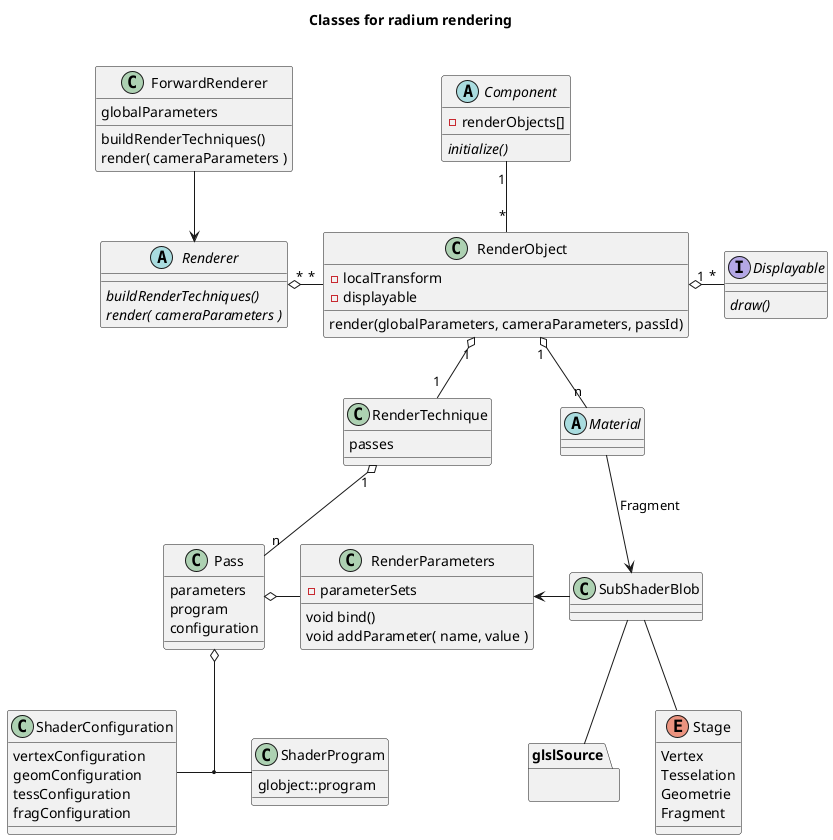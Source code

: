 @startuml
title Classes for radium rendering\n

abstract class Component {
- renderObjects[]
{abstract} initialize()
}

class RenderParameters {
- parameterSets
void bind()
void addParameter( name, value )
}

class RenderObject {
- localTransform
- displayable
render(globalParameters, cameraParameters, passId)
}

class RenderTechnique {
passes
}

abstract class Renderer {
{abstract} buildRenderTechniques()
{abstract} render( cameraParameters )
}

class ForwardRenderer {
globalParameters
buildRenderTechniques()
render( cameraParameters )
}

class Pass{
parameters
program
configuration
}

class ShaderProgram {
globject::program
}

class ShaderConfiguration {
vertexConfiguration
geomConfiguration
tessConfiguration
fragConfiguration
}

interface Displayable {
{abstract} draw()
}

abstract class Material

enum Stage {
Vertex
Tesselation
Geometrie
Fragment
}

namespace glslSource {
}
'-----------------------

Renderer "*" o- "*" RenderObject
ForwardRenderer --> Renderer
Component "1"  --  "*" RenderObject
RenderObject "1" o- "*" Displayable
RenderObject "1" o-- "1" RenderTechnique

RenderObject "1" o-- "n" Material
Material --> SubShaderBlob : Fragment

ShaderConfiguration -  ShaderProgram
Pass o- (ShaderConfiguration, ShaderProgram)
Pass o- RenderParameters
RenderTechnique "1" o-- "n" Pass


RenderParameters <- SubShaderBlob
SubShaderBlob -- Stage
SubShaderBlob -- glslSource

@enduml
